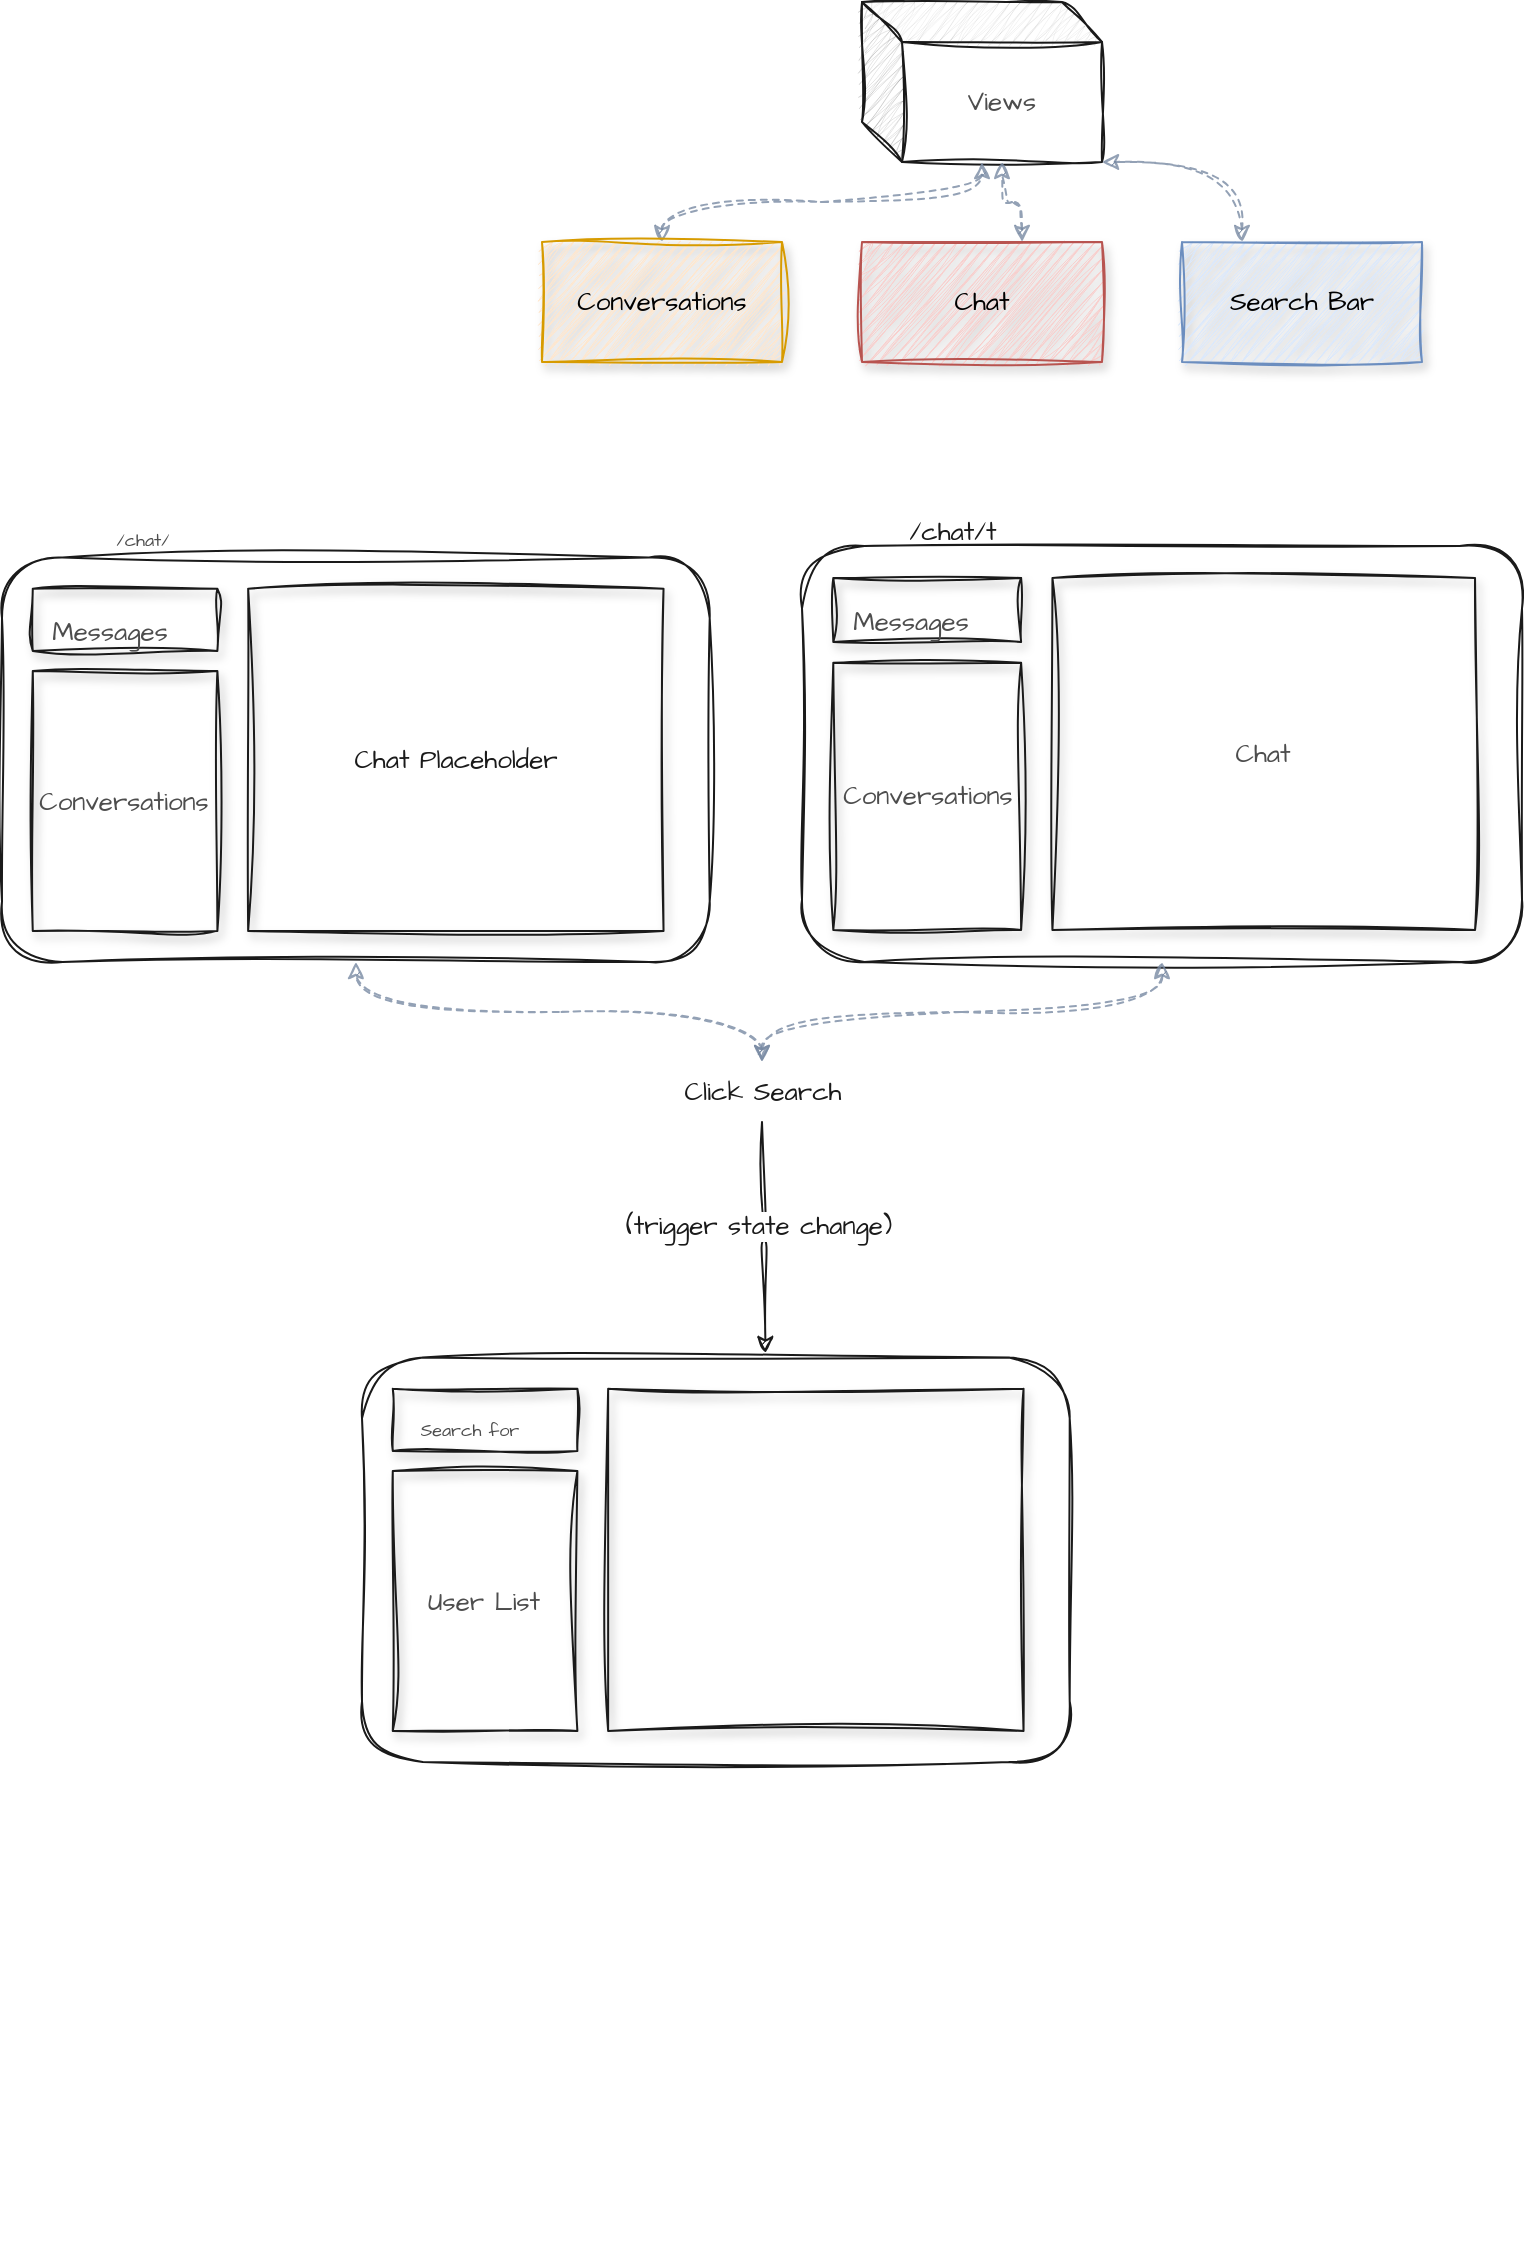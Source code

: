 <mxfile version="20.6.0" type="github">
  <diagram id="wtMj7vI80yQPvqa93BeU" name="Strona-1">
    <mxGraphModel dx="2188" dy="527" grid="1" gridSize="10" guides="1" tooltips="1" connect="1" arrows="1" fold="1" page="1" pageScale="1" pageWidth="1169" pageHeight="827" math="0" shadow="0">
      <root>
        <mxCell id="0" />
        <mxCell id="1" parent="0" />
        <mxCell id="JxuWsWS6-s0mUiU3lW4O-2" value="Views" style="shape=cube;whiteSpace=wrap;html=1;boundedLbl=1;backgroundOutline=1;darkOpacity=0.05;darkOpacity2=0.1;rounded=1;shadow=0;glass=1;sketch=1;hachureGap=4;jiggle=2;fillStyle=zigzag;strokeColor=#1A1A1A;fontFamily=Architects Daughter;fontSource=https%3A%2F%2Ffonts.googleapis.com%2Fcss%3Ffamily%3DArchitects%2BDaughter;fontSize=13;fontColor=#4D4D4D;fillColor=none;" vertex="1" parent="1">
          <mxGeometry x="390" y="90" width="120" height="80" as="geometry" />
        </mxCell>
        <mxCell id="JxuWsWS6-s0mUiU3lW4O-8" style="edgeStyle=orthogonalEdgeStyle;curved=1;sketch=1;hachureGap=4;jiggle=2;orthogonalLoop=1;jettySize=auto;html=1;exitX=0.5;exitY=0;exitDx=0;exitDy=0;dashed=1;strokeColor=#788AA3;fontFamily=Architects Daughter;fontSource=https%3A%2F%2Ffonts.googleapis.com%2Fcss%3Ffamily%3DArchitects%2BDaughter;fontSize=13;fontColor=#4D4D4D;startArrow=classic;startFill=1;endArrow=classic;endFill=1;fillColor=#B2C9AB;opacity=80;" edge="1" parent="1" source="JxuWsWS6-s0mUiU3lW4O-3" target="JxuWsWS6-s0mUiU3lW4O-2">
          <mxGeometry relative="1" as="geometry" />
        </mxCell>
        <mxCell id="JxuWsWS6-s0mUiU3lW4O-3" value="Conversations" style="whiteSpace=wrap;html=1;fontSize=13;fontFamily=Architects Daughter;fillColor=#ffe6cc;strokeColor=#d79b00;rounded=0;shadow=1;glass=0;sketch=1;hachureGap=4;jiggle=2;fillStyle=zigzag;fontSource=https%3A%2F%2Ffonts.googleapis.com%2Fcss%3Ffamily%3DArchitects%2BDaughter;" vertex="1" parent="1">
          <mxGeometry x="230" y="210" width="120" height="60" as="geometry" />
        </mxCell>
        <mxCell id="JxuWsWS6-s0mUiU3lW4O-9" style="edgeStyle=orthogonalEdgeStyle;curved=1;sketch=1;hachureGap=4;jiggle=2;orthogonalLoop=1;jettySize=auto;html=1;entryX=0;entryY=0;entryDx=70;entryDy=80;entryPerimeter=0;dashed=1;strokeColor=#788AA3;fontFamily=Architects Daughter;fontSource=https%3A%2F%2Ffonts.googleapis.com%2Fcss%3Ffamily%3DArchitects%2BDaughter;fontSize=13;fontColor=#4D4D4D;startArrow=classic;startFill=1;endArrow=classic;endFill=1;fillColor=#B2C9AB;opacity=80;" edge="1" parent="1" source="JxuWsWS6-s0mUiU3lW4O-4" target="JxuWsWS6-s0mUiU3lW4O-2">
          <mxGeometry relative="1" as="geometry">
            <Array as="points">
              <mxPoint x="470" y="190" />
              <mxPoint x="460" y="190" />
            </Array>
          </mxGeometry>
        </mxCell>
        <mxCell id="JxuWsWS6-s0mUiU3lW4O-4" value="Chat" style="whiteSpace=wrap;html=1;fontSize=13;fontFamily=Architects Daughter;fillColor=#f8cecc;strokeColor=#b85450;rounded=0;shadow=1;glass=0;sketch=1;hachureGap=4;jiggle=2;fillStyle=zigzag;fontSource=https%3A%2F%2Ffonts.googleapis.com%2Fcss%3Ffamily%3DArchitects%2BDaughter;" vertex="1" parent="1">
          <mxGeometry x="390" y="210" width="120" height="60" as="geometry" />
        </mxCell>
        <mxCell id="JxuWsWS6-s0mUiU3lW4O-10" style="edgeStyle=orthogonalEdgeStyle;curved=1;sketch=1;hachureGap=4;jiggle=2;orthogonalLoop=1;jettySize=auto;html=1;entryX=1;entryY=1;entryDx=0;entryDy=0;entryPerimeter=0;dashed=1;strokeColor=#788AA3;fontFamily=Architects Daughter;fontSource=https%3A%2F%2Ffonts.googleapis.com%2Fcss%3Ffamily%3DArchitects%2BDaughter;fontSize=13;fontColor=#4D4D4D;startArrow=classic;startFill=1;endArrow=classic;endFill=1;fillColor=#B2C9AB;opacity=80;" edge="1" parent="1" source="JxuWsWS6-s0mUiU3lW4O-5" target="JxuWsWS6-s0mUiU3lW4O-2">
          <mxGeometry relative="1" as="geometry">
            <Array as="points">
              <mxPoint x="580" y="170" />
            </Array>
          </mxGeometry>
        </mxCell>
        <mxCell id="JxuWsWS6-s0mUiU3lW4O-5" value="Search Bar" style="whiteSpace=wrap;html=1;fontSize=13;fontFamily=Architects Daughter;fillColor=#dae8fc;strokeColor=#6c8ebf;rounded=0;shadow=1;glass=0;sketch=1;hachureGap=4;jiggle=2;fillStyle=zigzag;fontSource=https%3A%2F%2Ffonts.googleapis.com%2Fcss%3Ffamily%3DArchitects%2BDaughter;" vertex="1" parent="1">
          <mxGeometry x="550" y="210" width="120" height="60" as="geometry" />
        </mxCell>
        <mxCell id="JxuWsWS6-s0mUiU3lW4O-20" value="" style="group" vertex="1" connectable="0" parent="1">
          <mxGeometry x="-40" y="360" width="400" height="210" as="geometry" />
        </mxCell>
        <mxCell id="JxuWsWS6-s0mUiU3lW4O-13" value="" style="whiteSpace=wrap;html=1;rounded=1;shadow=0;glass=1;sketch=1;hachureGap=4;jiggle=2;fillStyle=zigzag;strokeColor=#1A1A1A;fontFamily=Architects Daughter;fontSource=https%3A%2F%2Ffonts.googleapis.com%2Fcss%3Ffamily%3DArchitects%2BDaughter;fontSize=13;fontColor=#4D4D4D;fillColor=none;" vertex="1" parent="JxuWsWS6-s0mUiU3lW4O-20">
          <mxGeometry y="7.778" width="353.846" height="202.222" as="geometry" />
        </mxCell>
        <mxCell id="JxuWsWS6-s0mUiU3lW4O-15" value="&lt;font color=&quot;#1A1A1A&quot;&gt;Chat Placeholder&lt;/font&gt;" style="rounded=0;whiteSpace=wrap;html=1;shadow=1;glass=0;sketch=1;hachureGap=4;jiggle=2;fillStyle=zigzag;strokeColor=#1A1A1A;fontFamily=Architects Daughter;fontSource=https%3A%2F%2Ffonts.googleapis.com%2Fcss%3Ffamily%3DArchitects%2BDaughter;fontSize=13;fontColor=#4D4D4D;fillColor=none;" vertex="1" parent="JxuWsWS6-s0mUiU3lW4O-20">
          <mxGeometry x="123.077" y="23.333" width="207.692" height="171.111" as="geometry" />
        </mxCell>
        <mxCell id="JxuWsWS6-s0mUiU3lW4O-16" value="Conversations" style="rounded=0;whiteSpace=wrap;html=1;shadow=1;glass=0;sketch=1;hachureGap=4;jiggle=2;fillStyle=zigzag;strokeColor=#1A1A1A;fontFamily=Architects Daughter;fontSource=https%3A%2F%2Ffonts.googleapis.com%2Fcss%3Ffamily%3DArchitects%2BDaughter;fontSize=13;fontColor=#4D4D4D;fillColor=none;" vertex="1" parent="JxuWsWS6-s0mUiU3lW4O-20">
          <mxGeometry x="15.385" y="64.556" width="92.308" height="129.889" as="geometry" />
        </mxCell>
        <mxCell id="JxuWsWS6-s0mUiU3lW4O-48" value="" style="group" vertex="1" connectable="0" parent="JxuWsWS6-s0mUiU3lW4O-20">
          <mxGeometry x="15.385" y="23.333" width="92.308" height="31.111" as="geometry" />
        </mxCell>
        <mxCell id="JxuWsWS6-s0mUiU3lW4O-17" value="" style="rounded=0;whiteSpace=wrap;html=1;shadow=1;glass=0;sketch=1;hachureGap=4;jiggle=2;fillStyle=zigzag;strokeColor=#1A1A1A;fontFamily=Architects Daughter;fontSource=https%3A%2F%2Ffonts.googleapis.com%2Fcss%3Ffamily%3DArchitects%2BDaughter;fontSize=13;fontColor=#4D4D4D;fillColor=none;" vertex="1" parent="JxuWsWS6-s0mUiU3lW4O-48">
          <mxGeometry width="92.308" height="31.111" as="geometry" />
        </mxCell>
        <mxCell id="JxuWsWS6-s0mUiU3lW4O-44" value="" style="shape=image;verticalLabelPosition=bottom;labelBackgroundColor=default;verticalAlign=top;aspect=fixed;imageAspect=0;image=https://cdn-icons-png.flaticon.com/512/3917/3917754.png;" vertex="1" parent="JxuWsWS6-s0mUiU3lW4O-48">
          <mxGeometry x="76.923" y="5.833" width="5.833" height="5.833" as="geometry" />
        </mxCell>
        <mxCell id="JxuWsWS6-s0mUiU3lW4O-45" value="&lt;font style=&quot;font-size: 13px;&quot;&gt;Messages&lt;/font&gt;" style="text;html=1;strokeColor=none;fillColor=none;align=center;verticalAlign=middle;whiteSpace=wrap;rounded=0;shadow=1;glass=0;sketch=1;hachureGap=4;jiggle=2;fillStyle=zigzag;fontFamily=Architects Daughter;fontSource=https%3A%2F%2Ffonts.googleapis.com%2Fcss%3Ffamily%3DArchitects%2BDaughter;fontSize=9;fontColor=#4D4D4D;" vertex="1" parent="JxuWsWS6-s0mUiU3lW4O-48">
          <mxGeometry x="7.692" y="11.667" width="61.538" height="19.442" as="geometry" />
        </mxCell>
        <mxCell id="JxuWsWS6-s0mUiU3lW4O-22" value="/chat/" style="text;html=1;align=center;verticalAlign=middle;resizable=0;points=[];autosize=1;strokeColor=none;fillColor=none;fontSize=9;fontFamily=Architects Daughter;fontColor=#4D4D4D;sketch=1;hachureGap=4;jiggle=2;fontSource=https%3A%2F%2Ffonts.googleapis.com%2Fcss%3Ffamily%3DArchitects%2BDaughter;" vertex="1" parent="1">
          <mxGeometry x="5" y="350" width="50" height="20" as="geometry" />
        </mxCell>
        <mxCell id="JxuWsWS6-s0mUiU3lW4O-53" value="" style="group" vertex="1" connectable="0" parent="1">
          <mxGeometry x="360" y="350" width="360" height="220" as="geometry" />
        </mxCell>
        <mxCell id="JxuWsWS6-s0mUiU3lW4O-23" value="" style="whiteSpace=wrap;html=1;rounded=1;shadow=0;glass=1;sketch=1;hachureGap=4;jiggle=2;fillStyle=zigzag;strokeColor=#1A1A1A;fontFamily=Architects Daughter;fontSource=https%3A%2F%2Ffonts.googleapis.com%2Fcss%3Ffamily%3DArchitects%2BDaughter;fontSize=13;fontColor=#4D4D4D;fillColor=none;" vertex="1" parent="JxuWsWS6-s0mUiU3lW4O-53">
          <mxGeometry y="12.002" width="360" height="207.998" as="geometry" />
        </mxCell>
        <mxCell id="JxuWsWS6-s0mUiU3lW4O-24" value="Chat" style="rounded=0;whiteSpace=wrap;html=1;shadow=1;glass=0;sketch=1;hachureGap=4;jiggle=2;fillStyle=zigzag;strokeColor=#1A1A1A;fontFamily=Architects Daughter;fontSource=https%3A%2F%2Ffonts.googleapis.com%2Fcss%3Ffamily%3DArchitects%2BDaughter;fontSize=13;fontColor=#4D4D4D;fillColor=none;" vertex="1" parent="JxuWsWS6-s0mUiU3lW4O-53">
          <mxGeometry x="125.217" y="28.002" width="211.304" height="175.998" as="geometry" />
        </mxCell>
        <mxCell id="JxuWsWS6-s0mUiU3lW4O-25" value="Conversations" style="rounded=0;whiteSpace=wrap;html=1;shadow=1;glass=0;sketch=1;hachureGap=4;jiggle=2;fillStyle=zigzag;strokeColor=#1A1A1A;fontFamily=Architects Daughter;fontSource=https%3A%2F%2Ffonts.googleapis.com%2Fcss%3Ffamily%3DArchitects%2BDaughter;fontSize=13;fontColor=#4D4D4D;fillColor=none;" vertex="1" parent="JxuWsWS6-s0mUiU3lW4O-53">
          <mxGeometry x="15.652" y="70.401" width="93.913" height="133.599" as="geometry" />
        </mxCell>
        <mxCell id="JxuWsWS6-s0mUiU3lW4O-49" value="" style="group" vertex="1" connectable="0" parent="JxuWsWS6-s0mUiU3lW4O-53">
          <mxGeometry x="15.652" y="28.002" width="93.913" height="32.0" as="geometry" />
        </mxCell>
        <mxCell id="JxuWsWS6-s0mUiU3lW4O-50" value="" style="rounded=0;whiteSpace=wrap;html=1;shadow=1;glass=0;sketch=1;hachureGap=4;jiggle=2;fillStyle=zigzag;strokeColor=#1A1A1A;fontFamily=Architects Daughter;fontSource=https%3A%2F%2Ffonts.googleapis.com%2Fcss%3Ffamily%3DArchitects%2BDaughter;fontSize=13;fontColor=#4D4D4D;fillColor=none;" vertex="1" parent="JxuWsWS6-s0mUiU3lW4O-49">
          <mxGeometry width="93.913" height="32.0" as="geometry" />
        </mxCell>
        <mxCell id="JxuWsWS6-s0mUiU3lW4O-51" value="" style="shape=image;verticalLabelPosition=bottom;labelBackgroundColor=default;verticalAlign=top;aspect=fixed;imageAspect=0;image=https://cdn-icons-png.flaticon.com/512/3917/3917754.png;" vertex="1" parent="JxuWsWS6-s0mUiU3lW4O-49">
          <mxGeometry x="78.261" y="6.0" width="6.0" height="6.0" as="geometry" />
        </mxCell>
        <mxCell id="JxuWsWS6-s0mUiU3lW4O-52" value="&lt;font style=&quot;font-size: 13px;&quot;&gt;Messages&lt;/font&gt;" style="text;html=1;strokeColor=none;fillColor=none;align=center;verticalAlign=middle;whiteSpace=wrap;rounded=0;shadow=1;glass=0;sketch=1;hachureGap=4;jiggle=2;fillStyle=zigzag;fontFamily=Architects Daughter;fontSource=https%3A%2F%2Ffonts.googleapis.com%2Fcss%3Ffamily%3DArchitects%2BDaughter;fontSize=9;fontColor=#4D4D4D;" vertex="1" parent="JxuWsWS6-s0mUiU3lW4O-49">
          <mxGeometry x="7.826" y="12.0" width="62.609" height="19.998" as="geometry" />
        </mxCell>
        <mxCell id="JxuWsWS6-s0mUiU3lW4O-54" value="&lt;font color=&quot;#1A1A1A&quot;&gt;/chat/t&lt;/font&gt;" style="text;html=1;align=center;verticalAlign=middle;resizable=0;points=[];autosize=1;strokeColor=none;fillColor=none;fontSize=13;fontFamily=Architects Daughter;fontColor=#FFB570;sketch=1;hachureGap=4;jiggle=2;fontSource=https%3A%2F%2Ffonts.googleapis.com%2Fcss%3Ffamily%3DArchitects%2BDaughter;" vertex="1" parent="JxuWsWS6-s0mUiU3lW4O-53">
          <mxGeometry x="39.57" y="-10" width="70" height="30" as="geometry" />
        </mxCell>
        <mxCell id="JxuWsWS6-s0mUiU3lW4O-56" style="edgeStyle=orthogonalEdgeStyle;curved=1;sketch=1;hachureGap=4;jiggle=2;orthogonalLoop=1;jettySize=auto;html=1;entryX=0.5;entryY=1;entryDx=0;entryDy=0;dashed=1;strokeColor=#788AA3;fontFamily=Architects Daughter;fontSource=https%3A%2F%2Ffonts.googleapis.com%2Fcss%3Ffamily%3DArchitects%2BDaughter;fontSize=13;fontColor=#1A1A1A;startArrow=classic;startFill=1;endArrow=classic;endFill=1;fillColor=#B2C9AB;opacity=80;" edge="1" parent="1" source="JxuWsWS6-s0mUiU3lW4O-55" target="JxuWsWS6-s0mUiU3lW4O-13">
          <mxGeometry relative="1" as="geometry" />
        </mxCell>
        <mxCell id="JxuWsWS6-s0mUiU3lW4O-57" style="edgeStyle=orthogonalEdgeStyle;curved=1;sketch=1;hachureGap=4;jiggle=2;orthogonalLoop=1;jettySize=auto;html=1;entryX=0.5;entryY=1;entryDx=0;entryDy=0;dashed=1;strokeColor=#788AA3;fontFamily=Architects Daughter;fontSource=https%3A%2F%2Ffonts.googleapis.com%2Fcss%3Ffamily%3DArchitects%2BDaughter;fontSize=13;fontColor=#1A1A1A;startArrow=classic;startFill=1;endArrow=classic;endFill=1;fillColor=#B2C9AB;opacity=80;" edge="1" parent="1" source="JxuWsWS6-s0mUiU3lW4O-55" target="JxuWsWS6-s0mUiU3lW4O-23">
          <mxGeometry relative="1" as="geometry" />
        </mxCell>
        <mxCell id="JxuWsWS6-s0mUiU3lW4O-70" style="edgeStyle=orthogonalEdgeStyle;curved=1;sketch=1;hachureGap=4;jiggle=2;orthogonalLoop=1;jettySize=auto;html=1;entryX=0.57;entryY=-0.011;entryDx=0;entryDy=0;entryPerimeter=0;strokeColor=#1A1A1A;fontFamily=Architects Daughter;fontSource=https%3A%2F%2Ffonts.googleapis.com%2Fcss%3Ffamily%3DArchitects%2BDaughter;fontSize=13;fontColor=#1A1A1A;startArrow=none;startFill=0;endArrow=classic;endFill=1;fillColor=#B2C9AB;" edge="1" parent="1" source="JxuWsWS6-s0mUiU3lW4O-55" target="JxuWsWS6-s0mUiU3lW4O-59">
          <mxGeometry relative="1" as="geometry" />
        </mxCell>
        <mxCell id="JxuWsWS6-s0mUiU3lW4O-74" value="(trigger state change)" style="edgeLabel;html=1;align=center;verticalAlign=middle;resizable=0;points=[];fontSize=13;fontFamily=Architects Daughter;fontColor=#1A1A1A;" vertex="1" connectable="0" parent="JxuWsWS6-s0mUiU3lW4O-70">
          <mxGeometry x="-0.12" y="-2" relative="1" as="geometry">
            <mxPoint as="offset" />
          </mxGeometry>
        </mxCell>
        <mxCell id="JxuWsWS6-s0mUiU3lW4O-55" value="Click Search" style="text;html=1;align=center;verticalAlign=middle;resizable=0;points=[];autosize=1;strokeColor=none;fillColor=none;fontSize=13;fontFamily=Architects Daughter;fontColor=#1A1A1A;sketch=1;hachureGap=4;jiggle=2;fontSource=https%3A%2F%2Ffonts.googleapis.com%2Fcss%3Ffamily%3DArchitects%2BDaughter;" vertex="1" parent="1">
          <mxGeometry x="290" y="620" width="100" height="30" as="geometry" />
        </mxCell>
        <mxCell id="JxuWsWS6-s0mUiU3lW4O-58" value="" style="group" vertex="1" connectable="0" parent="1">
          <mxGeometry x="140" y="760" width="540" height="450" as="geometry" />
        </mxCell>
        <mxCell id="JxuWsWS6-s0mUiU3lW4O-73" value="" style="group" vertex="1" connectable="0" parent="JxuWsWS6-s0mUiU3lW4O-58">
          <mxGeometry y="7.778" width="353.846" height="202.222" as="geometry" />
        </mxCell>
        <mxCell id="JxuWsWS6-s0mUiU3lW4O-59" value="" style="whiteSpace=wrap;html=1;rounded=1;shadow=0;glass=1;sketch=1;hachureGap=4;jiggle=2;fillStyle=zigzag;strokeColor=#1A1A1A;fontFamily=Architects Daughter;fontSource=https%3A%2F%2Ffonts.googleapis.com%2Fcss%3Ffamily%3DArchitects%2BDaughter;fontSize=13;fontColor=#4D4D4D;fillColor=none;" vertex="1" parent="JxuWsWS6-s0mUiU3lW4O-73">
          <mxGeometry width="353.846" height="202.222" as="geometry" />
        </mxCell>
        <mxCell id="JxuWsWS6-s0mUiU3lW4O-60" value="" style="rounded=0;whiteSpace=wrap;html=1;shadow=1;glass=0;sketch=1;hachureGap=4;jiggle=2;fillStyle=zigzag;strokeColor=#1A1A1A;fontFamily=Architects Daughter;fontSource=https%3A%2F%2Ffonts.googleapis.com%2Fcss%3Ffamily%3DArchitects%2BDaughter;fontSize=13;fontColor=#4D4D4D;fillColor=none;" vertex="1" parent="JxuWsWS6-s0mUiU3lW4O-73">
          <mxGeometry x="123.077" y="15.556" width="207.692" height="171.111" as="geometry" />
        </mxCell>
        <mxCell id="JxuWsWS6-s0mUiU3lW4O-61" value="User List" style="rounded=0;whiteSpace=wrap;html=1;shadow=1;glass=0;sketch=1;hachureGap=4;jiggle=2;fillStyle=zigzag;strokeColor=#1A1A1A;fontFamily=Architects Daughter;fontSource=https%3A%2F%2Ffonts.googleapis.com%2Fcss%3Ffamily%3DArchitects%2BDaughter;fontSize=13;fontColor=#4D4D4D;fillColor=none;" vertex="1" parent="JxuWsWS6-s0mUiU3lW4O-73">
          <mxGeometry x="15.385" y="56.778" width="92.308" height="129.889" as="geometry" />
        </mxCell>
        <mxCell id="JxuWsWS6-s0mUiU3lW4O-62" value="" style="group" vertex="1" connectable="0" parent="JxuWsWS6-s0mUiU3lW4O-73">
          <mxGeometry x="15.385" y="15.556" width="92.308" height="31.111" as="geometry" />
        </mxCell>
        <mxCell id="JxuWsWS6-s0mUiU3lW4O-63" value="" style="rounded=0;whiteSpace=wrap;html=1;shadow=1;glass=0;sketch=1;hachureGap=4;jiggle=2;fillStyle=zigzag;strokeColor=#1A1A1A;fontFamily=Architects Daughter;fontSource=https%3A%2F%2Ffonts.googleapis.com%2Fcss%3Ffamily%3DArchitects%2BDaughter;fontSize=13;fontColor=#4D4D4D;fillColor=none;" vertex="1" parent="JxuWsWS6-s0mUiU3lW4O-62">
          <mxGeometry width="92.308" height="31.111" as="geometry" />
        </mxCell>
        <mxCell id="JxuWsWS6-s0mUiU3lW4O-64" value="" style="shape=image;verticalLabelPosition=bottom;labelBackgroundColor=default;verticalAlign=top;aspect=fixed;imageAspect=0;image=https://cdn-icons-png.flaticon.com/512/3917/3917754.png;" vertex="1" parent="JxuWsWS6-s0mUiU3lW4O-62">
          <mxGeometry x="76.923" y="5.833" width="5.833" height="5.833" as="geometry" />
        </mxCell>
        <mxCell id="JxuWsWS6-s0mUiU3lW4O-65" value="Search for" style="text;html=1;strokeColor=none;fillColor=none;align=center;verticalAlign=middle;whiteSpace=wrap;rounded=0;shadow=1;glass=0;sketch=1;hachureGap=4;jiggle=2;fillStyle=zigzag;fontFamily=Architects Daughter;fontSource=https%3A%2F%2Ffonts.googleapis.com%2Fcss%3Ffamily%3DArchitects%2BDaughter;fontSize=9;fontColor=#4D4D4D;" vertex="1" parent="JxuWsWS6-s0mUiU3lW4O-62">
          <mxGeometry x="7.692" y="11.667" width="61.538" height="19.442" as="geometry" />
        </mxCell>
        <mxCell id="JxuWsWS6-s0mUiU3lW4O-68" value="" style="shape=image;verticalLabelPosition=bottom;labelBackgroundColor=default;verticalAlign=top;aspect=fixed;imageAspect=0;image=https://thumbs.dreamstime.com/b/messaging-icon-vector-speech-bubbles-simple-style-161466013.jpg;" vertex="1" parent="JxuWsWS6-s0mUiU3lW4O-62">
          <mxGeometry x="71.46" y="5.83" width="16.76" height="16.76" as="geometry" />
        </mxCell>
      </root>
    </mxGraphModel>
  </diagram>
</mxfile>

